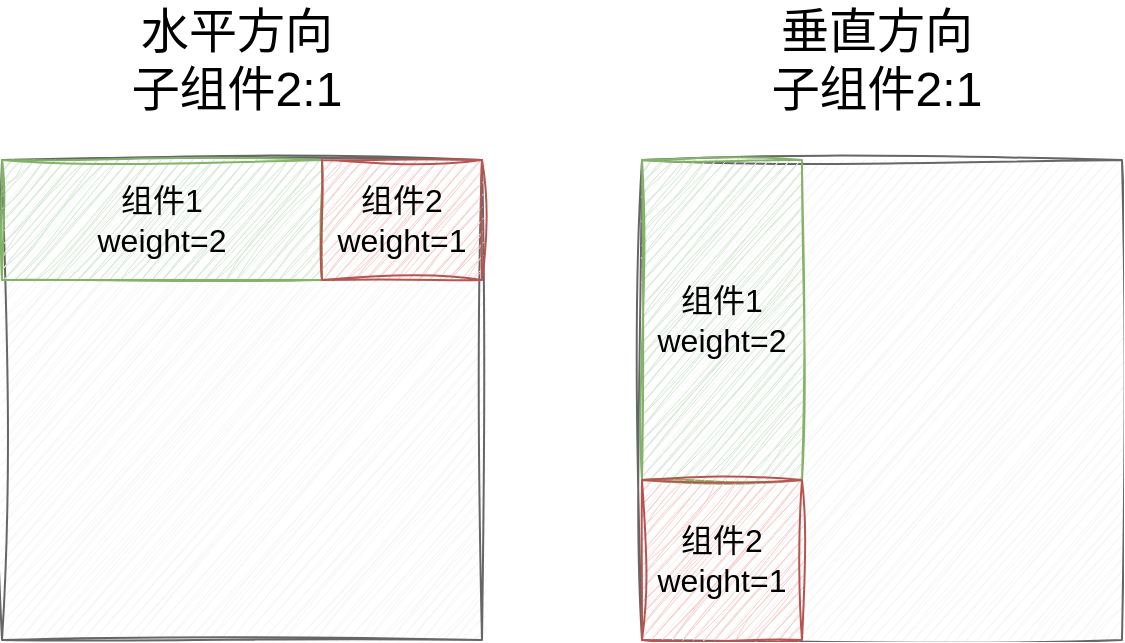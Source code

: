 <mxfile version="28.1.2">
  <diagram name="Page-1" id="XTA1qdD6zokdgy1phI-2">
    <mxGraphModel dx="946" dy="673" grid="1" gridSize="10" guides="1" tooltips="1" connect="1" arrows="1" fold="1" page="1" pageScale="1" pageWidth="850" pageHeight="1100" math="0" shadow="0">
      <root>
        <mxCell id="0" />
        <mxCell id="1" parent="0" />
        <mxCell id="pxKkHdP5sxp04KPQdQQn-1" value="" style="rounded=0;whiteSpace=wrap;html=1;sketch=1;curveFitting=1;jiggle=2;fillColor=#f5f5f5;strokeColor=#666666;fontColor=#333333;" vertex="1" parent="1">
          <mxGeometry x="150" y="200" width="240" height="240" as="geometry" />
        </mxCell>
        <mxCell id="pxKkHdP5sxp04KPQdQQn-2" value="组件1&lt;div&gt;weight=2&lt;/div&gt;" style="rounded=0;whiteSpace=wrap;html=1;sketch=1;curveFitting=1;jiggle=2;fillColor=#d5e8d4;strokeColor=#82b366;fontSize=16;" vertex="1" parent="1">
          <mxGeometry x="150" y="200" width="160" height="60" as="geometry" />
        </mxCell>
        <mxCell id="pxKkHdP5sxp04KPQdQQn-3" value="组件2&lt;div&gt;weight=1&lt;/div&gt;" style="rounded=0;whiteSpace=wrap;html=1;sketch=1;curveFitting=1;jiggle=2;fillColor=#f8cecc;strokeColor=#b85450;fontSize=16;" vertex="1" parent="1">
          <mxGeometry x="310" y="200" width="80" height="60" as="geometry" />
        </mxCell>
        <mxCell id="pxKkHdP5sxp04KPQdQQn-4" value="&lt;div&gt;水平方向&lt;/div&gt;子组件2:1" style="text;html=1;align=center;verticalAlign=middle;whiteSpace=wrap;rounded=0;fontSize=24;" vertex="1" parent="1">
          <mxGeometry x="170" y="120" width="195" height="60" as="geometry" />
        </mxCell>
        <mxCell id="pxKkHdP5sxp04KPQdQQn-5" value="" style="rounded=0;whiteSpace=wrap;html=1;sketch=1;curveFitting=1;jiggle=2;fillColor=#f5f5f5;strokeColor=#666666;fontColor=#333333;" vertex="1" parent="1">
          <mxGeometry x="470" y="200" width="240" height="240" as="geometry" />
        </mxCell>
        <mxCell id="pxKkHdP5sxp04KPQdQQn-6" value="组件1&lt;div&gt;weight=2&lt;/div&gt;" style="rounded=0;whiteSpace=wrap;html=1;sketch=1;curveFitting=1;jiggle=2;fillColor=#d5e8d4;strokeColor=#82b366;fontSize=16;" vertex="1" parent="1">
          <mxGeometry x="470" y="200" width="80" height="160" as="geometry" />
        </mxCell>
        <mxCell id="pxKkHdP5sxp04KPQdQQn-7" value="组件2&lt;div&gt;weight=1&lt;/div&gt;" style="rounded=0;whiteSpace=wrap;html=1;sketch=1;curveFitting=1;jiggle=2;fillColor=#f8cecc;strokeColor=#b85450;fontSize=16;" vertex="1" parent="1">
          <mxGeometry x="470" y="360" width="80" height="80" as="geometry" />
        </mxCell>
        <mxCell id="pxKkHdP5sxp04KPQdQQn-8" value="&lt;div&gt;垂直方向&lt;/div&gt;子组件2:1" style="text;html=1;align=center;verticalAlign=middle;whiteSpace=wrap;rounded=0;fontSize=24;" vertex="1" parent="1">
          <mxGeometry x="490" y="120" width="195" height="60" as="geometry" />
        </mxCell>
      </root>
    </mxGraphModel>
  </diagram>
</mxfile>

